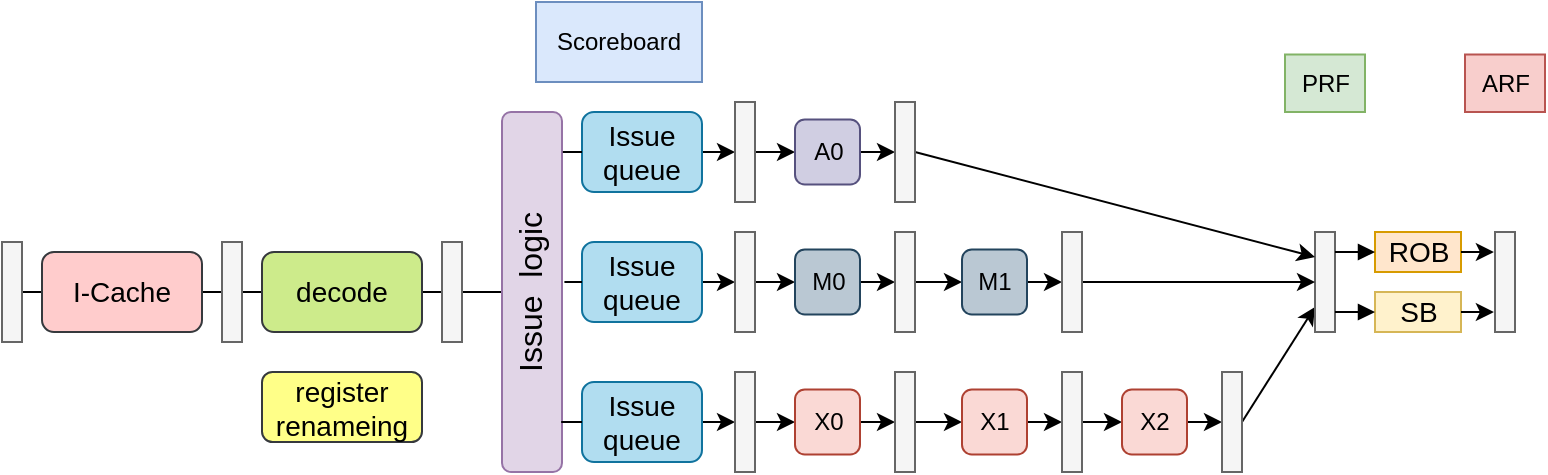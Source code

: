 <mxfile version="26.1.0">
  <diagram name="Page-1" id="PEihdVFykT0yfnFdAFU1">
    <mxGraphModel dx="1188" dy="629" grid="1" gridSize="10" guides="1" tooltips="1" connect="1" arrows="1" fold="1" page="1" pageScale="1" pageWidth="827" pageHeight="1169" math="0" shadow="0">
      <root>
        <mxCell id="0" />
        <mxCell id="1" parent="0" />
        <mxCell id="SuRgPydzzCLbiLzEMDbJ-7" style="edgeStyle=orthogonalEdgeStyle;rounded=0;orthogonalLoop=1;jettySize=auto;html=1;exitX=1;exitY=0.5;exitDx=0;exitDy=0;entryX=0;entryY=0.5;entryDx=0;entryDy=0;endArrow=none;startFill=0;" edge="1" parent="1" source="SuRgPydzzCLbiLzEMDbJ-1" target="SuRgPydzzCLbiLzEMDbJ-2">
          <mxGeometry relative="1" as="geometry" />
        </mxCell>
        <mxCell id="SuRgPydzzCLbiLzEMDbJ-1" value="" style="rounded=0;whiteSpace=wrap;html=1;fillColor=#f5f5f5;fontColor=#333333;strokeColor=#666666;" vertex="1" parent="1">
          <mxGeometry x="30" y="150" width="10" height="50" as="geometry" />
        </mxCell>
        <mxCell id="SuRgPydzzCLbiLzEMDbJ-42" style="edgeStyle=orthogonalEdgeStyle;rounded=0;orthogonalLoop=1;jettySize=auto;html=1;exitX=1;exitY=0.5;exitDx=0;exitDy=0;entryX=0;entryY=0.5;entryDx=0;entryDy=0;endArrow=none;startFill=0;" edge="1" parent="1" source="SuRgPydzzCLbiLzEMDbJ-2" target="SuRgPydzzCLbiLzEMDbJ-3">
          <mxGeometry relative="1" as="geometry" />
        </mxCell>
        <mxCell id="SuRgPydzzCLbiLzEMDbJ-2" value="&lt;font style=&quot;font-size: 14px;&quot;&gt;I-Cache&lt;/font&gt;" style="rounded=1;whiteSpace=wrap;html=1;fillColor=#ffcccc;strokeColor=#36393d;" vertex="1" parent="1">
          <mxGeometry x="50" y="155" width="80" height="40" as="geometry" />
        </mxCell>
        <mxCell id="SuRgPydzzCLbiLzEMDbJ-51" style="edgeStyle=orthogonalEdgeStyle;rounded=0;orthogonalLoop=1;jettySize=auto;html=1;exitX=1;exitY=0.5;exitDx=0;exitDy=0;entryX=0;entryY=0.5;entryDx=0;entryDy=0;endArrow=none;startFill=0;" edge="1" parent="1" source="SuRgPydzzCLbiLzEMDbJ-3" target="SuRgPydzzCLbiLzEMDbJ-4">
          <mxGeometry relative="1" as="geometry" />
        </mxCell>
        <mxCell id="SuRgPydzzCLbiLzEMDbJ-3" value="" style="rounded=0;whiteSpace=wrap;html=1;fillColor=#f5f5f5;fontColor=#333333;strokeColor=#666666;" vertex="1" parent="1">
          <mxGeometry x="140" y="150" width="10" height="50" as="geometry" />
        </mxCell>
        <mxCell id="SuRgPydzzCLbiLzEMDbJ-52" style="edgeStyle=orthogonalEdgeStyle;rounded=0;orthogonalLoop=1;jettySize=auto;html=1;exitX=1;exitY=0.5;exitDx=0;exitDy=0;entryX=0;entryY=0.5;entryDx=0;entryDy=0;endArrow=none;startFill=0;" edge="1" parent="1" source="SuRgPydzzCLbiLzEMDbJ-4" target="SuRgPydzzCLbiLzEMDbJ-5">
          <mxGeometry relative="1" as="geometry" />
        </mxCell>
        <mxCell id="SuRgPydzzCLbiLzEMDbJ-4" value="&lt;font style=&quot;font-size: 14px;&quot;&gt;decode&lt;/font&gt;" style="rounded=1;whiteSpace=wrap;html=1;fillColor=#cdeb8b;strokeColor=#36393d;" vertex="1" parent="1">
          <mxGeometry x="160" y="155" width="80" height="40" as="geometry" />
        </mxCell>
        <mxCell id="SuRgPydzzCLbiLzEMDbJ-53" style="edgeStyle=orthogonalEdgeStyle;rounded=0;orthogonalLoop=1;jettySize=auto;html=1;exitX=1;exitY=0.5;exitDx=0;exitDy=0;entryX=0;entryY=0.5;entryDx=0;entryDy=0;endArrow=none;startFill=0;" edge="1" parent="1" source="SuRgPydzzCLbiLzEMDbJ-5" target="SuRgPydzzCLbiLzEMDbJ-6">
          <mxGeometry relative="1" as="geometry" />
        </mxCell>
        <mxCell id="SuRgPydzzCLbiLzEMDbJ-5" value="" style="rounded=0;whiteSpace=wrap;html=1;fillColor=#f5f5f5;fontColor=#333333;strokeColor=#666666;" vertex="1" parent="1">
          <mxGeometry x="250" y="150" width="10" height="50" as="geometry" />
        </mxCell>
        <mxCell id="SuRgPydzzCLbiLzEMDbJ-6" value="&lt;font style=&quot;font-size: 16px;&quot;&gt;Issue&amp;nbsp; logic&lt;/font&gt;" style="rounded=1;whiteSpace=wrap;html=1;textDirection=vertical-rl;direction=west;flipV=1;flipH=1;arcSize=15;labelPosition=center;verticalLabelPosition=middle;align=center;verticalAlign=middle;labelBorderColor=none;rotation=180;fillColor=#e1d5e7;strokeColor=#9673a6;" vertex="1" parent="1">
          <mxGeometry x="280" y="85" width="30" height="180" as="geometry" />
        </mxCell>
        <mxCell id="SuRgPydzzCLbiLzEMDbJ-77" style="edgeStyle=orthogonalEdgeStyle;rounded=0;orthogonalLoop=1;jettySize=auto;html=1;exitX=1;exitY=0.5;exitDx=0;exitDy=0;entryX=0;entryY=0.5;entryDx=0;entryDy=0;" edge="1" parent="1" source="SuRgPydzzCLbiLzEMDbJ-13" target="SuRgPydzzCLbiLzEMDbJ-73">
          <mxGeometry relative="1" as="geometry" />
        </mxCell>
        <mxCell id="SuRgPydzzCLbiLzEMDbJ-13" value="&lt;font style=&quot;font-size: 14px;&quot;&gt;Issue&lt;br&gt;queue&lt;/font&gt;" style="rounded=1;whiteSpace=wrap;html=1;fillColor=#b1ddf0;strokeColor=#10739e;" vertex="1" parent="1">
          <mxGeometry x="320" y="85" width="60" height="40" as="geometry" />
        </mxCell>
        <mxCell id="SuRgPydzzCLbiLzEMDbJ-71" style="edgeStyle=orthogonalEdgeStyle;rounded=0;orthogonalLoop=1;jettySize=auto;html=1;exitX=1;exitY=0.5;exitDx=0;exitDy=0;entryX=0;entryY=0.5;entryDx=0;entryDy=0;" edge="1" parent="1" source="SuRgPydzzCLbiLzEMDbJ-14" target="SuRgPydzzCLbiLzEMDbJ-58">
          <mxGeometry relative="1" as="geometry" />
        </mxCell>
        <mxCell id="SuRgPydzzCLbiLzEMDbJ-14" value="&lt;font style=&quot;font-size: 14px;&quot;&gt;Issue&lt;br&gt;queue&lt;/font&gt;" style="rounded=1;whiteSpace=wrap;html=1;fillColor=#b1ddf0;strokeColor=#10739e;" vertex="1" parent="1">
          <mxGeometry x="320" y="150" width="60" height="40" as="geometry" />
        </mxCell>
        <mxCell id="SuRgPydzzCLbiLzEMDbJ-22" style="edgeStyle=orthogonalEdgeStyle;rounded=0;orthogonalLoop=1;jettySize=auto;html=1;exitX=1;exitY=0.5;exitDx=0;exitDy=0;entryX=0;entryY=0.5;entryDx=0;entryDy=0;" edge="1" parent="1" source="SuRgPydzzCLbiLzEMDbJ-15" target="SuRgPydzzCLbiLzEMDbJ-18">
          <mxGeometry relative="1" as="geometry" />
        </mxCell>
        <mxCell id="SuRgPydzzCLbiLzEMDbJ-15" value="&lt;font style=&quot;font-size: 14px;&quot;&gt;Issue&lt;br&gt;queue&lt;/font&gt;" style="rounded=1;whiteSpace=wrap;html=1;fillColor=#b1ddf0;strokeColor=#10739e;" vertex="1" parent="1">
          <mxGeometry x="320" y="220" width="60" height="40" as="geometry" />
        </mxCell>
        <mxCell id="SuRgPydzzCLbiLzEMDbJ-21" style="edgeStyle=orthogonalEdgeStyle;rounded=0;orthogonalLoop=1;jettySize=auto;html=1;exitX=1;exitY=0.5;exitDx=0;exitDy=0;entryX=0;entryY=0.5;entryDx=0;entryDy=0;" edge="1" parent="1" source="SuRgPydzzCLbiLzEMDbJ-18" target="SuRgPydzzCLbiLzEMDbJ-19">
          <mxGeometry relative="1" as="geometry" />
        </mxCell>
        <mxCell id="SuRgPydzzCLbiLzEMDbJ-18" value="" style="rounded=0;whiteSpace=wrap;html=1;fillColor=#f5f5f5;fontColor=#333333;strokeColor=#666666;" vertex="1" parent="1">
          <mxGeometry x="396.5" y="215" width="10" height="50" as="geometry" />
        </mxCell>
        <mxCell id="SuRgPydzzCLbiLzEMDbJ-34" style="edgeStyle=orthogonalEdgeStyle;rounded=0;orthogonalLoop=1;jettySize=auto;html=1;exitX=1;exitY=0.5;exitDx=0;exitDy=0;entryX=0;entryY=0.5;entryDx=0;entryDy=0;" edge="1" parent="1" source="SuRgPydzzCLbiLzEMDbJ-19" target="SuRgPydzzCLbiLzEMDbJ-20">
          <mxGeometry relative="1" as="geometry" />
        </mxCell>
        <mxCell id="SuRgPydzzCLbiLzEMDbJ-19" value="X0" style="whiteSpace=wrap;html=1;aspect=fixed;rounded=1;fillColor=#fad9d5;strokeColor=#ae4132;" vertex="1" parent="1">
          <mxGeometry x="426.5" y="223.75" width="32.5" height="32.5" as="geometry" />
        </mxCell>
        <mxCell id="SuRgPydzzCLbiLzEMDbJ-48" style="edgeStyle=orthogonalEdgeStyle;rounded=0;orthogonalLoop=1;jettySize=auto;html=1;exitX=1;exitY=0.5;exitDx=0;exitDy=0;entryX=0;entryY=0.5;entryDx=0;entryDy=0;" edge="1" parent="1" source="SuRgPydzzCLbiLzEMDbJ-20" target="SuRgPydzzCLbiLzEMDbJ-36">
          <mxGeometry relative="1" as="geometry" />
        </mxCell>
        <mxCell id="SuRgPydzzCLbiLzEMDbJ-20" value="" style="rounded=0;whiteSpace=wrap;html=1;fillColor=#f5f5f5;fontColor=#333333;strokeColor=#666666;" vertex="1" parent="1">
          <mxGeometry x="476.5" y="215" width="10" height="50" as="geometry" />
        </mxCell>
        <mxCell id="SuRgPydzzCLbiLzEMDbJ-35" style="edgeStyle=orthogonalEdgeStyle;rounded=0;orthogonalLoop=1;jettySize=auto;html=1;exitX=1;exitY=0.5;exitDx=0;exitDy=0;entryX=0;entryY=0.5;entryDx=0;entryDy=0;" edge="1" parent="1" source="SuRgPydzzCLbiLzEMDbJ-36" target="SuRgPydzzCLbiLzEMDbJ-37">
          <mxGeometry relative="1" as="geometry" />
        </mxCell>
        <mxCell id="SuRgPydzzCLbiLzEMDbJ-36" value="X1" style="whiteSpace=wrap;html=1;aspect=fixed;rounded=1;fillColor=#fad9d5;strokeColor=#ae4132;" vertex="1" parent="1">
          <mxGeometry x="510" y="223.75" width="32.5" height="32.5" as="geometry" />
        </mxCell>
        <mxCell id="SuRgPydzzCLbiLzEMDbJ-49" style="edgeStyle=orthogonalEdgeStyle;rounded=0;orthogonalLoop=1;jettySize=auto;html=1;exitX=1;exitY=0.5;exitDx=0;exitDy=0;entryX=0;entryY=0.5;entryDx=0;entryDy=0;" edge="1" parent="1" source="SuRgPydzzCLbiLzEMDbJ-37" target="SuRgPydzzCLbiLzEMDbJ-39">
          <mxGeometry relative="1" as="geometry" />
        </mxCell>
        <mxCell id="SuRgPydzzCLbiLzEMDbJ-37" value="" style="rounded=0;whiteSpace=wrap;html=1;fillColor=#f5f5f5;fontColor=#333333;strokeColor=#666666;" vertex="1" parent="1">
          <mxGeometry x="560" y="215" width="10" height="50" as="geometry" />
        </mxCell>
        <mxCell id="SuRgPydzzCLbiLzEMDbJ-38" style="edgeStyle=orthogonalEdgeStyle;rounded=0;orthogonalLoop=1;jettySize=auto;html=1;exitX=1;exitY=0.5;exitDx=0;exitDy=0;entryX=0;entryY=0.5;entryDx=0;entryDy=0;" edge="1" parent="1" source="SuRgPydzzCLbiLzEMDbJ-39" target="SuRgPydzzCLbiLzEMDbJ-40">
          <mxGeometry relative="1" as="geometry" />
        </mxCell>
        <mxCell id="SuRgPydzzCLbiLzEMDbJ-39" value="X2" style="whiteSpace=wrap;html=1;aspect=fixed;rounded=1;fillColor=#fad9d5;strokeColor=#ae4132;" vertex="1" parent="1">
          <mxGeometry x="590" y="223.75" width="32.5" height="32.5" as="geometry" />
        </mxCell>
        <mxCell id="SuRgPydzzCLbiLzEMDbJ-50" style="rounded=0;orthogonalLoop=1;jettySize=auto;html=1;exitX=1;exitY=0.5;exitDx=0;exitDy=0;entryX=0;entryY=0.75;entryDx=0;entryDy=0;" edge="1" parent="1" source="SuRgPydzzCLbiLzEMDbJ-40" target="SuRgPydzzCLbiLzEMDbJ-44">
          <mxGeometry relative="1" as="geometry" />
        </mxCell>
        <mxCell id="SuRgPydzzCLbiLzEMDbJ-40" value="" style="rounded=0;whiteSpace=wrap;html=1;fillColor=#f5f5f5;fontColor=#333333;strokeColor=#666666;" vertex="1" parent="1">
          <mxGeometry x="640" y="215" width="10" height="50" as="geometry" />
        </mxCell>
        <mxCell id="SuRgPydzzCLbiLzEMDbJ-44" value="" style="rounded=0;whiteSpace=wrap;html=1;fillColor=#f5f5f5;fontColor=#333333;strokeColor=#666666;" vertex="1" parent="1">
          <mxGeometry x="686.5" y="145" width="10" height="50" as="geometry" />
        </mxCell>
        <mxCell id="SuRgPydzzCLbiLzEMDbJ-45" value="&lt;font style=&quot;font-size: 14px;&quot;&gt;ROB&lt;/font&gt;" style="rounded=0;whiteSpace=wrap;html=1;fillColor=#ffe6cc;strokeColor=#d79b00;" vertex="1" parent="1">
          <mxGeometry x="716.5" y="145" width="43" height="20" as="geometry" />
        </mxCell>
        <mxCell id="SuRgPydzzCLbiLzEMDbJ-46" value="&lt;font style=&quot;font-size: 14px;&quot;&gt;SB&lt;/font&gt;" style="rounded=0;whiteSpace=wrap;html=1;fillColor=#fff2cc;strokeColor=#d6b656;" vertex="1" parent="1">
          <mxGeometry x="716.5" y="175" width="43" height="20" as="geometry" />
        </mxCell>
        <mxCell id="SuRgPydzzCLbiLzEMDbJ-47" value="" style="rounded=0;whiteSpace=wrap;html=1;fillColor=#f5f5f5;fontColor=#333333;strokeColor=#666666;" vertex="1" parent="1">
          <mxGeometry x="776.5" y="145" width="10" height="50" as="geometry" />
        </mxCell>
        <mxCell id="SuRgPydzzCLbiLzEMDbJ-54" style="edgeStyle=orthogonalEdgeStyle;rounded=0;orthogonalLoop=1;jettySize=auto;html=1;exitX=0;exitY=0.5;exitDx=0;exitDy=0;entryX=-0.013;entryY=0.886;entryDx=0;entryDy=0;entryPerimeter=0;endArrow=none;startFill=0;" edge="1" parent="1" source="SuRgPydzzCLbiLzEMDbJ-13" target="SuRgPydzzCLbiLzEMDbJ-6">
          <mxGeometry relative="1" as="geometry" />
        </mxCell>
        <mxCell id="SuRgPydzzCLbiLzEMDbJ-55" style="edgeStyle=orthogonalEdgeStyle;rounded=0;orthogonalLoop=1;jettySize=auto;html=1;exitX=0;exitY=0.5;exitDx=0;exitDy=0;entryX=-0.04;entryY=0.526;entryDx=0;entryDy=0;entryPerimeter=0;endArrow=none;startFill=0;" edge="1" parent="1" source="SuRgPydzzCLbiLzEMDbJ-14" target="SuRgPydzzCLbiLzEMDbJ-6">
          <mxGeometry relative="1" as="geometry" />
        </mxCell>
        <mxCell id="SuRgPydzzCLbiLzEMDbJ-56" style="edgeStyle=orthogonalEdgeStyle;rounded=0;orthogonalLoop=1;jettySize=auto;html=1;exitX=0;exitY=0.5;exitDx=0;exitDy=0;entryX=0.013;entryY=0.143;entryDx=0;entryDy=0;entryPerimeter=0;endArrow=none;startFill=0;" edge="1" parent="1" source="SuRgPydzzCLbiLzEMDbJ-15" target="SuRgPydzzCLbiLzEMDbJ-6">
          <mxGeometry relative="1" as="geometry" />
        </mxCell>
        <mxCell id="SuRgPydzzCLbiLzEMDbJ-57" style="edgeStyle=orthogonalEdgeStyle;rounded=0;orthogonalLoop=1;jettySize=auto;html=1;exitX=1;exitY=0.5;exitDx=0;exitDy=0;entryX=0;entryY=0.5;entryDx=0;entryDy=0;" edge="1" parent="1" source="SuRgPydzzCLbiLzEMDbJ-58" target="SuRgPydzzCLbiLzEMDbJ-60">
          <mxGeometry relative="1" as="geometry" />
        </mxCell>
        <mxCell id="SuRgPydzzCLbiLzEMDbJ-58" value="" style="rounded=0;whiteSpace=wrap;html=1;fillColor=#f5f5f5;fontColor=#333333;strokeColor=#666666;" vertex="1" parent="1">
          <mxGeometry x="396.5" y="145" width="10" height="50" as="geometry" />
        </mxCell>
        <mxCell id="SuRgPydzzCLbiLzEMDbJ-59" style="edgeStyle=orthogonalEdgeStyle;rounded=0;orthogonalLoop=1;jettySize=auto;html=1;exitX=1;exitY=0.5;exitDx=0;exitDy=0;entryX=0;entryY=0.5;entryDx=0;entryDy=0;" edge="1" parent="1" source="SuRgPydzzCLbiLzEMDbJ-60" target="SuRgPydzzCLbiLzEMDbJ-62">
          <mxGeometry relative="1" as="geometry" />
        </mxCell>
        <mxCell id="SuRgPydzzCLbiLzEMDbJ-60" value="M0" style="whiteSpace=wrap;html=1;aspect=fixed;rounded=1;fillColor=#bac8d3;strokeColor=#23445d;" vertex="1" parent="1">
          <mxGeometry x="426.5" y="153.75" width="32.5" height="32.5" as="geometry" />
        </mxCell>
        <mxCell id="SuRgPydzzCLbiLzEMDbJ-61" style="edgeStyle=orthogonalEdgeStyle;rounded=0;orthogonalLoop=1;jettySize=auto;html=1;exitX=1;exitY=0.5;exitDx=0;exitDy=0;entryX=0;entryY=0.5;entryDx=0;entryDy=0;" edge="1" parent="1" source="SuRgPydzzCLbiLzEMDbJ-62" target="SuRgPydzzCLbiLzEMDbJ-64">
          <mxGeometry relative="1" as="geometry" />
        </mxCell>
        <mxCell id="SuRgPydzzCLbiLzEMDbJ-62" value="" style="rounded=0;whiteSpace=wrap;html=1;fillColor=#f5f5f5;fontColor=#333333;strokeColor=#666666;" vertex="1" parent="1">
          <mxGeometry x="476.5" y="145" width="10" height="50" as="geometry" />
        </mxCell>
        <mxCell id="SuRgPydzzCLbiLzEMDbJ-63" style="edgeStyle=orthogonalEdgeStyle;rounded=0;orthogonalLoop=1;jettySize=auto;html=1;exitX=1;exitY=0.5;exitDx=0;exitDy=0;entryX=0;entryY=0.5;entryDx=0;entryDy=0;" edge="1" parent="1" source="SuRgPydzzCLbiLzEMDbJ-64" target="SuRgPydzzCLbiLzEMDbJ-66">
          <mxGeometry relative="1" as="geometry" />
        </mxCell>
        <mxCell id="SuRgPydzzCLbiLzEMDbJ-64" value="M1" style="whiteSpace=wrap;html=1;aspect=fixed;rounded=1;fillColor=#bac8d3;strokeColor=#23445d;" vertex="1" parent="1">
          <mxGeometry x="510" y="153.75" width="32.5" height="32.5" as="geometry" />
        </mxCell>
        <mxCell id="SuRgPydzzCLbiLzEMDbJ-70" style="edgeStyle=orthogonalEdgeStyle;rounded=0;orthogonalLoop=1;jettySize=auto;html=1;exitX=1;exitY=0.5;exitDx=0;exitDy=0;entryX=0;entryY=0.5;entryDx=0;entryDy=0;" edge="1" parent="1" source="SuRgPydzzCLbiLzEMDbJ-66" target="SuRgPydzzCLbiLzEMDbJ-44">
          <mxGeometry relative="1" as="geometry" />
        </mxCell>
        <mxCell id="SuRgPydzzCLbiLzEMDbJ-66" value="" style="rounded=0;whiteSpace=wrap;html=1;fillColor=#f5f5f5;fontColor=#333333;strokeColor=#666666;" vertex="1" parent="1">
          <mxGeometry x="560" y="145" width="10" height="50" as="geometry" />
        </mxCell>
        <mxCell id="SuRgPydzzCLbiLzEMDbJ-72" style="edgeStyle=orthogonalEdgeStyle;rounded=0;orthogonalLoop=1;jettySize=auto;html=1;exitX=1;exitY=0.5;exitDx=0;exitDy=0;entryX=0;entryY=0.5;entryDx=0;entryDy=0;" edge="1" parent="1" source="SuRgPydzzCLbiLzEMDbJ-73" target="SuRgPydzzCLbiLzEMDbJ-75">
          <mxGeometry relative="1" as="geometry" />
        </mxCell>
        <mxCell id="SuRgPydzzCLbiLzEMDbJ-73" value="" style="rounded=0;whiteSpace=wrap;html=1;fillColor=#f5f5f5;fontColor=#333333;strokeColor=#666666;" vertex="1" parent="1">
          <mxGeometry x="396.5" y="80" width="10" height="50" as="geometry" />
        </mxCell>
        <mxCell id="SuRgPydzzCLbiLzEMDbJ-74" style="edgeStyle=orthogonalEdgeStyle;rounded=0;orthogonalLoop=1;jettySize=auto;html=1;exitX=1;exitY=0.5;exitDx=0;exitDy=0;entryX=0;entryY=0.5;entryDx=0;entryDy=0;" edge="1" parent="1" source="SuRgPydzzCLbiLzEMDbJ-75" target="SuRgPydzzCLbiLzEMDbJ-76">
          <mxGeometry relative="1" as="geometry" />
        </mxCell>
        <mxCell id="SuRgPydzzCLbiLzEMDbJ-75" value="A0" style="whiteSpace=wrap;html=1;aspect=fixed;rounded=1;fillColor=#d0cee2;strokeColor=#56517e;" vertex="1" parent="1">
          <mxGeometry x="426.5" y="88.75" width="32.5" height="32.5" as="geometry" />
        </mxCell>
        <mxCell id="SuRgPydzzCLbiLzEMDbJ-78" style="rounded=0;orthogonalLoop=1;jettySize=auto;html=1;exitX=1;exitY=0.5;exitDx=0;exitDy=0;entryX=0;entryY=0.25;entryDx=0;entryDy=0;" edge="1" parent="1" source="SuRgPydzzCLbiLzEMDbJ-76" target="SuRgPydzzCLbiLzEMDbJ-44">
          <mxGeometry relative="1" as="geometry" />
        </mxCell>
        <mxCell id="SuRgPydzzCLbiLzEMDbJ-76" value="" style="rounded=0;whiteSpace=wrap;html=1;fillColor=#f5f5f5;fontColor=#333333;strokeColor=#666666;" vertex="1" parent="1">
          <mxGeometry x="476.5" y="80" width="10" height="50" as="geometry" />
        </mxCell>
        <mxCell id="SuRgPydzzCLbiLzEMDbJ-79" style="edgeStyle=orthogonalEdgeStyle;rounded=0;orthogonalLoop=1;jettySize=auto;html=1;exitX=0;exitY=0.5;exitDx=0;exitDy=0;entryX=1;entryY=0.2;entryDx=0;entryDy=0;entryPerimeter=0;startArrow=block;startFill=1;endArrow=none;" edge="1" parent="1" source="SuRgPydzzCLbiLzEMDbJ-45" target="SuRgPydzzCLbiLzEMDbJ-44">
          <mxGeometry relative="1" as="geometry" />
        </mxCell>
        <mxCell id="SuRgPydzzCLbiLzEMDbJ-81" style="edgeStyle=orthogonalEdgeStyle;rounded=0;orthogonalLoop=1;jettySize=auto;html=1;entryX=1;entryY=0.817;entryDx=0;entryDy=0;entryPerimeter=0;endArrow=none;startFill=1;startArrow=block;" edge="1" parent="1" source="SuRgPydzzCLbiLzEMDbJ-46" target="SuRgPydzzCLbiLzEMDbJ-44">
          <mxGeometry relative="1" as="geometry" />
        </mxCell>
        <mxCell id="SuRgPydzzCLbiLzEMDbJ-82" style="edgeStyle=orthogonalEdgeStyle;rounded=0;orthogonalLoop=1;jettySize=auto;html=1;exitX=1;exitY=0.5;exitDx=0;exitDy=0;entryX=-0.056;entryY=0.2;entryDx=0;entryDy=0;entryPerimeter=0;" edge="1" parent="1" source="SuRgPydzzCLbiLzEMDbJ-45" target="SuRgPydzzCLbiLzEMDbJ-47">
          <mxGeometry relative="1" as="geometry" />
        </mxCell>
        <mxCell id="SuRgPydzzCLbiLzEMDbJ-83" style="edgeStyle=orthogonalEdgeStyle;rounded=0;orthogonalLoop=1;jettySize=auto;html=1;exitX=1;exitY=0.5;exitDx=0;exitDy=0;entryX=-0.056;entryY=0.8;entryDx=0;entryDy=0;entryPerimeter=0;" edge="1" parent="1" source="SuRgPydzzCLbiLzEMDbJ-46" target="SuRgPydzzCLbiLzEMDbJ-47">
          <mxGeometry relative="1" as="geometry" />
        </mxCell>
        <mxCell id="SuRgPydzzCLbiLzEMDbJ-84" value="Scoreboard" style="rounded=0;whiteSpace=wrap;html=1;fillColor=#dae8fc;strokeColor=#6c8ebf;" vertex="1" parent="1">
          <mxGeometry x="297" y="30" width="83" height="40" as="geometry" />
        </mxCell>
        <mxCell id="SuRgPydzzCLbiLzEMDbJ-85" value="PRF" style="rounded=0;whiteSpace=wrap;html=1;fillColor=#d5e8d4;strokeColor=#82b366;" vertex="1" parent="1">
          <mxGeometry x="671.5" y="56.25" width="40" height="28.75" as="geometry" />
        </mxCell>
        <mxCell id="SuRgPydzzCLbiLzEMDbJ-86" value="ARF" style="rounded=0;whiteSpace=wrap;html=1;fillColor=#f8cecc;strokeColor=#b85450;" vertex="1" parent="1">
          <mxGeometry x="761.5" y="56.25" width="40" height="28.75" as="geometry" />
        </mxCell>
        <mxCell id="SuRgPydzzCLbiLzEMDbJ-87" value="&lt;font style=&quot;font-size: 14px;&quot;&gt;register&lt;br&gt;renameing&lt;/font&gt;" style="rounded=1;whiteSpace=wrap;html=1;fillColor=#ffff88;strokeColor=#36393d;" vertex="1" parent="1">
          <mxGeometry x="160" y="215" width="80" height="35" as="geometry" />
        </mxCell>
      </root>
    </mxGraphModel>
  </diagram>
</mxfile>
